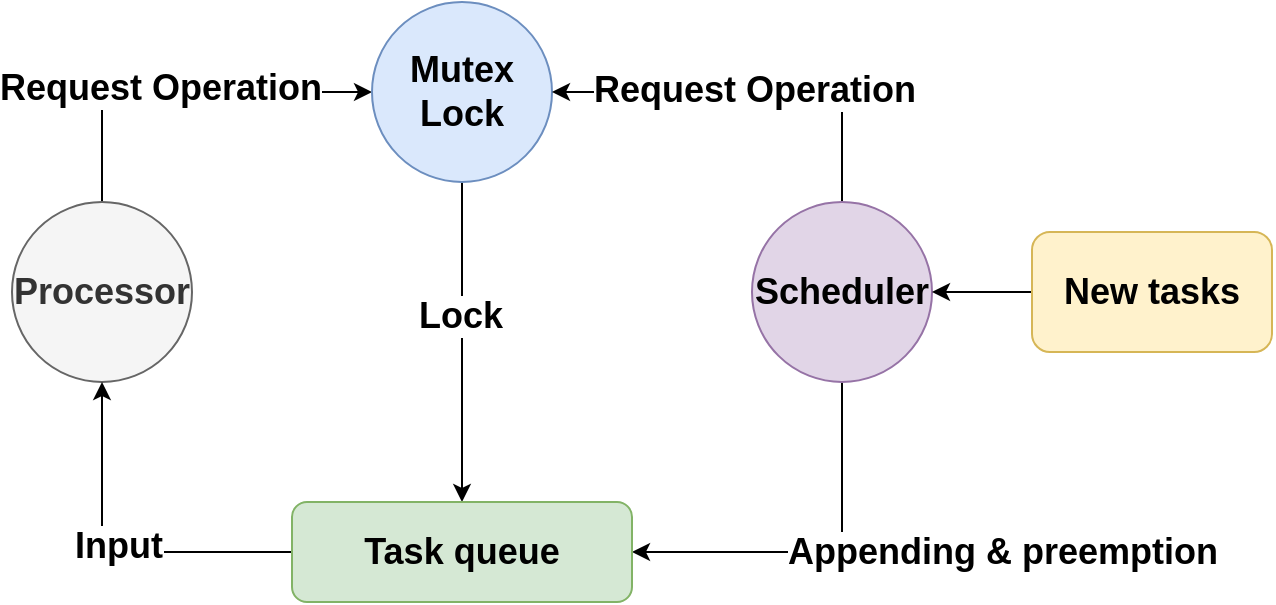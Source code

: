 <mxfile version="20.7.4" type="device"><diagram id="SQvAbYrT3epURFdPlPM7" name="第 1 页"><mxGraphModel dx="1418" dy="868" grid="1" gridSize="10" guides="1" tooltips="1" connect="1" arrows="1" fold="1" page="1" pageScale="1" pageWidth="827" pageHeight="1169" math="0" shadow="0"><root><mxCell id="0"/><mxCell id="1" parent="0"/><mxCell id="0y9Wv1nIYSf6spfH8k2k-5" style="edgeStyle=orthogonalEdgeStyle;rounded=0;orthogonalLoop=1;jettySize=auto;html=1;exitX=0.5;exitY=0;exitDx=0;exitDy=0;entryX=0;entryY=0.5;entryDx=0;entryDy=0;fontSize=18;fontStyle=1" parent="1" source="0y9Wv1nIYSf6spfH8k2k-1" target="0y9Wv1nIYSf6spfH8k2k-2" edge="1"><mxGeometry relative="1" as="geometry"/></mxCell><mxCell id="0y9Wv1nIYSf6spfH8k2k-6" value="Request Operation" style="edgeLabel;html=1;align=center;verticalAlign=middle;resizable=0;points=[];fontSize=18;fontStyle=1" parent="0y9Wv1nIYSf6spfH8k2k-5" vertex="1" connectable="0"><mxGeometry x="-0.116" y="2" relative="1" as="geometry"><mxPoint as="offset"/></mxGeometry></mxCell><mxCell id="0y9Wv1nIYSf6spfH8k2k-1" value="Processor" style="ellipse;whiteSpace=wrap;html=1;aspect=fixed;fillColor=#f5f5f5;fontColor=#333333;strokeColor=#666666;fontSize=18;fontStyle=1" parent="1" vertex="1"><mxGeometry x="80" y="400" width="90" height="90" as="geometry"/></mxCell><mxCell id="0y9Wv1nIYSf6spfH8k2k-9" style="edgeStyle=orthogonalEdgeStyle;rounded=0;orthogonalLoop=1;jettySize=auto;html=1;entryX=0.5;entryY=0;entryDx=0;entryDy=0;fontSize=18;fontStyle=1" parent="1" source="0y9Wv1nIYSf6spfH8k2k-2" target="0y9Wv1nIYSf6spfH8k2k-4" edge="1"><mxGeometry relative="1" as="geometry"/></mxCell><mxCell id="0y9Wv1nIYSf6spfH8k2k-10" value="Lock" style="edgeLabel;html=1;align=center;verticalAlign=middle;resizable=0;points=[];fontSize=18;fontStyle=1" parent="0y9Wv1nIYSf6spfH8k2k-9" vertex="1" connectable="0"><mxGeometry x="-0.163" y="-1" relative="1" as="geometry"><mxPoint as="offset"/></mxGeometry></mxCell><mxCell id="0y9Wv1nIYSf6spfH8k2k-2" value="Mutex&lt;br style=&quot;font-size: 18px;&quot;&gt;Lock" style="ellipse;whiteSpace=wrap;html=1;aspect=fixed;fillColor=#dae8fc;strokeColor=#6c8ebf;fontSize=18;fontStyle=1" parent="1" vertex="1"><mxGeometry x="260" y="300" width="90" height="90" as="geometry"/></mxCell><mxCell id="0y9Wv1nIYSf6spfH8k2k-7" style="edgeStyle=orthogonalEdgeStyle;rounded=0;orthogonalLoop=1;jettySize=auto;html=1;exitX=0.5;exitY=0;exitDx=0;exitDy=0;entryX=1;entryY=0.5;entryDx=0;entryDy=0;fontSize=18;fontStyle=1" parent="1" source="0y9Wv1nIYSf6spfH8k2k-3" target="0y9Wv1nIYSf6spfH8k2k-2" edge="1"><mxGeometry relative="1" as="geometry"/></mxCell><mxCell id="0y9Wv1nIYSf6spfH8k2k-8" value="Request Operation" style="edgeLabel;html=1;align=center;verticalAlign=middle;resizable=0;points=[];fontSize=18;fontStyle=1" parent="0y9Wv1nIYSf6spfH8k2k-7" vertex="1" connectable="0"><mxGeometry x="-0.01" y="-1" relative="1" as="geometry"><mxPoint as="offset"/></mxGeometry></mxCell><mxCell id="0y9Wv1nIYSf6spfH8k2k-11" style="edgeStyle=orthogonalEdgeStyle;rounded=0;orthogonalLoop=1;jettySize=auto;html=1;exitX=0.5;exitY=1;exitDx=0;exitDy=0;entryX=1;entryY=0.5;entryDx=0;entryDy=0;fontSize=18;fontStyle=1" parent="1" source="0y9Wv1nIYSf6spfH8k2k-3" target="0y9Wv1nIYSf6spfH8k2k-4" edge="1"><mxGeometry relative="1" as="geometry"/></mxCell><mxCell id="0y9Wv1nIYSf6spfH8k2k-12" value="Appending &amp;amp;&amp;nbsp;preemption" style="edgeLabel;html=1;align=left;verticalAlign=middle;resizable=0;points=[];fontSize=18;labelPosition=right;verticalLabelPosition=middle;fontStyle=1" parent="0y9Wv1nIYSf6spfH8k2k-11" vertex="1" connectable="0"><mxGeometry x="0.2" relative="1" as="geometry"><mxPoint as="offset"/></mxGeometry></mxCell><mxCell id="0y9Wv1nIYSf6spfH8k2k-3" value="Scheduler" style="ellipse;whiteSpace=wrap;html=1;aspect=fixed;fillColor=#e1d5e7;strokeColor=#9673a6;fontSize=18;fontStyle=1" parent="1" vertex="1"><mxGeometry x="450" y="400" width="90" height="90" as="geometry"/></mxCell><mxCell id="0y9Wv1nIYSf6spfH8k2k-14" style="edgeStyle=orthogonalEdgeStyle;rounded=0;orthogonalLoop=1;jettySize=auto;html=1;exitX=0;exitY=0.5;exitDx=0;exitDy=0;entryX=0.5;entryY=1;entryDx=0;entryDy=0;fontSize=18;fontStyle=1" parent="1" source="0y9Wv1nIYSf6spfH8k2k-4" target="0y9Wv1nIYSf6spfH8k2k-1" edge="1"><mxGeometry relative="1" as="geometry"/></mxCell><mxCell id="0y9Wv1nIYSf6spfH8k2k-15" value="Input" style="edgeLabel;html=1;align=center;verticalAlign=middle;resizable=0;points=[];fontSize=18;fontStyle=1" parent="0y9Wv1nIYSf6spfH8k2k-14" vertex="1" connectable="0"><mxGeometry x="-0.033" y="-3" relative="1" as="geometry"><mxPoint as="offset"/></mxGeometry></mxCell><mxCell id="0y9Wv1nIYSf6spfH8k2k-4" value="Task queue" style="rounded=1;whiteSpace=wrap;html=1;fillColor=#d5e8d4;strokeColor=#82b366;fontSize=18;fontStyle=1" parent="1" vertex="1"><mxGeometry x="220" y="550" width="170" height="50" as="geometry"/></mxCell><mxCell id="0y9Wv1nIYSf6spfH8k2k-17" style="edgeStyle=orthogonalEdgeStyle;rounded=0;orthogonalLoop=1;jettySize=auto;html=1;exitX=0;exitY=0.5;exitDx=0;exitDy=0;entryX=1;entryY=0.5;entryDx=0;entryDy=0;fontSize=18;fontStyle=1" parent="1" source="0y9Wv1nIYSf6spfH8k2k-16" target="0y9Wv1nIYSf6spfH8k2k-3" edge="1"><mxGeometry relative="1" as="geometry"/></mxCell><mxCell id="0y9Wv1nIYSf6spfH8k2k-16" value="New tasks" style="rounded=1;whiteSpace=wrap;html=1;fontSize=18;fillColor=#fff2cc;strokeColor=#d6b656;fontStyle=1" parent="1" vertex="1"><mxGeometry x="590" y="415" width="120" height="60" as="geometry"/></mxCell></root></mxGraphModel></diagram></mxfile>